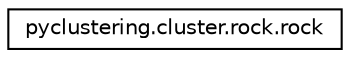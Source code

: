 digraph "Graphical Class Hierarchy"
{
 // INTERACTIVE_SVG=YES
  edge [fontname="Helvetica",fontsize="10",labelfontname="Helvetica",labelfontsize="10"];
  node [fontname="Helvetica",fontsize="10",shape=record];
  rankdir="LR";
  Node0 [label="pyclustering.cluster.rock.rock",height=0.2,width=0.4,color="black", fillcolor="white", style="filled",URL="$d8/dde/classpyclustering_1_1cluster_1_1rock_1_1rock.html",tooltip="The class represents clustering algorithm ROCK. "];
}
